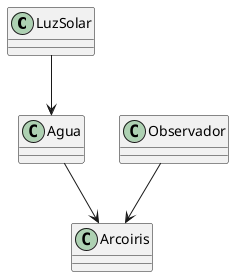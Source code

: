 @startuml
class LuzSolar{
}

class Agua{
}

class Arcoiris{
}

class Observador{
}

LuzSolar --> Agua
Agua --> Arcoiris
Observador --> Arcoiris



@enduml
